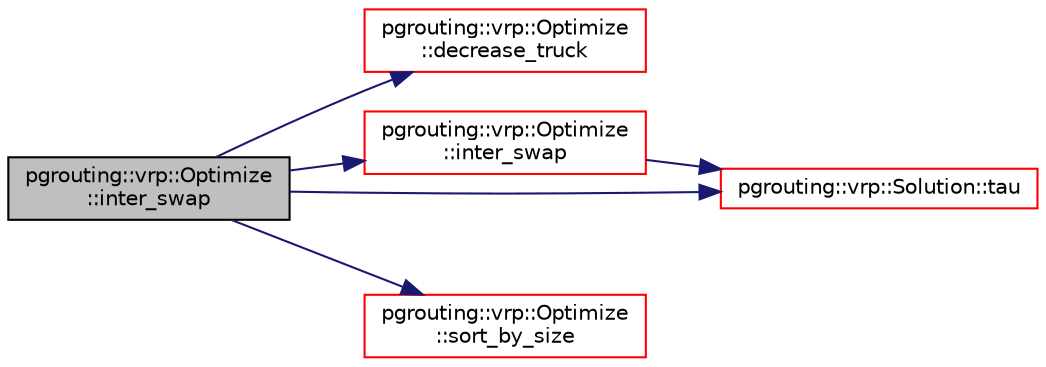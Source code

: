 digraph "pgrouting::vrp::Optimize::inter_swap"
{
  edge [fontname="Helvetica",fontsize="10",labelfontname="Helvetica",labelfontsize="10"];
  node [fontname="Helvetica",fontsize="10",shape=record];
  rankdir="LR";
  Node391 [label="pgrouting::vrp::Optimize\l::inter_swap",height=0.2,width=0.4,color="black", fillcolor="grey75", style="filled", fontcolor="black"];
  Node391 -> Node392 [color="midnightblue",fontsize="10",style="solid",fontname="Helvetica"];
  Node392 [label="pgrouting::vrp::Optimize\l::decrease_truck",height=0.2,width=0.4,color="red", fillcolor="white", style="filled",URL="$classpgrouting_1_1vrp_1_1Optimize.html#aa287600aa1843dbaeec1b67934b102ef"];
  Node391 -> Node461 [color="midnightblue",fontsize="10",style="solid",fontname="Helvetica"];
  Node461 [label="pgrouting::vrp::Optimize\l::inter_swap",height=0.2,width=0.4,color="red", fillcolor="white", style="filled",URL="$classpgrouting_1_1vrp_1_1Optimize.html#ad1d48cf5916df017926e6d0d7b1fd987"];
  Node461 -> Node457 [color="midnightblue",fontsize="10",style="solid",fontname="Helvetica"];
  Node457 [label="pgrouting::vrp::Solution::tau",height=0.2,width=0.4,color="red", fillcolor="white", style="filled",URL="$classpgrouting_1_1vrp_1_1Solution.html#af57a4f8691ed496abe7e024e90c74492"];
  Node391 -> Node477 [color="midnightblue",fontsize="10",style="solid",fontname="Helvetica"];
  Node477 [label="pgrouting::vrp::Optimize\l::sort_by_size",height=0.2,width=0.4,color="red", fillcolor="white", style="filled",URL="$classpgrouting_1_1vrp_1_1Optimize.html#a29de55e95d9d5b588e4691ed9dde085b"];
  Node391 -> Node457 [color="midnightblue",fontsize="10",style="solid",fontname="Helvetica"];
}
